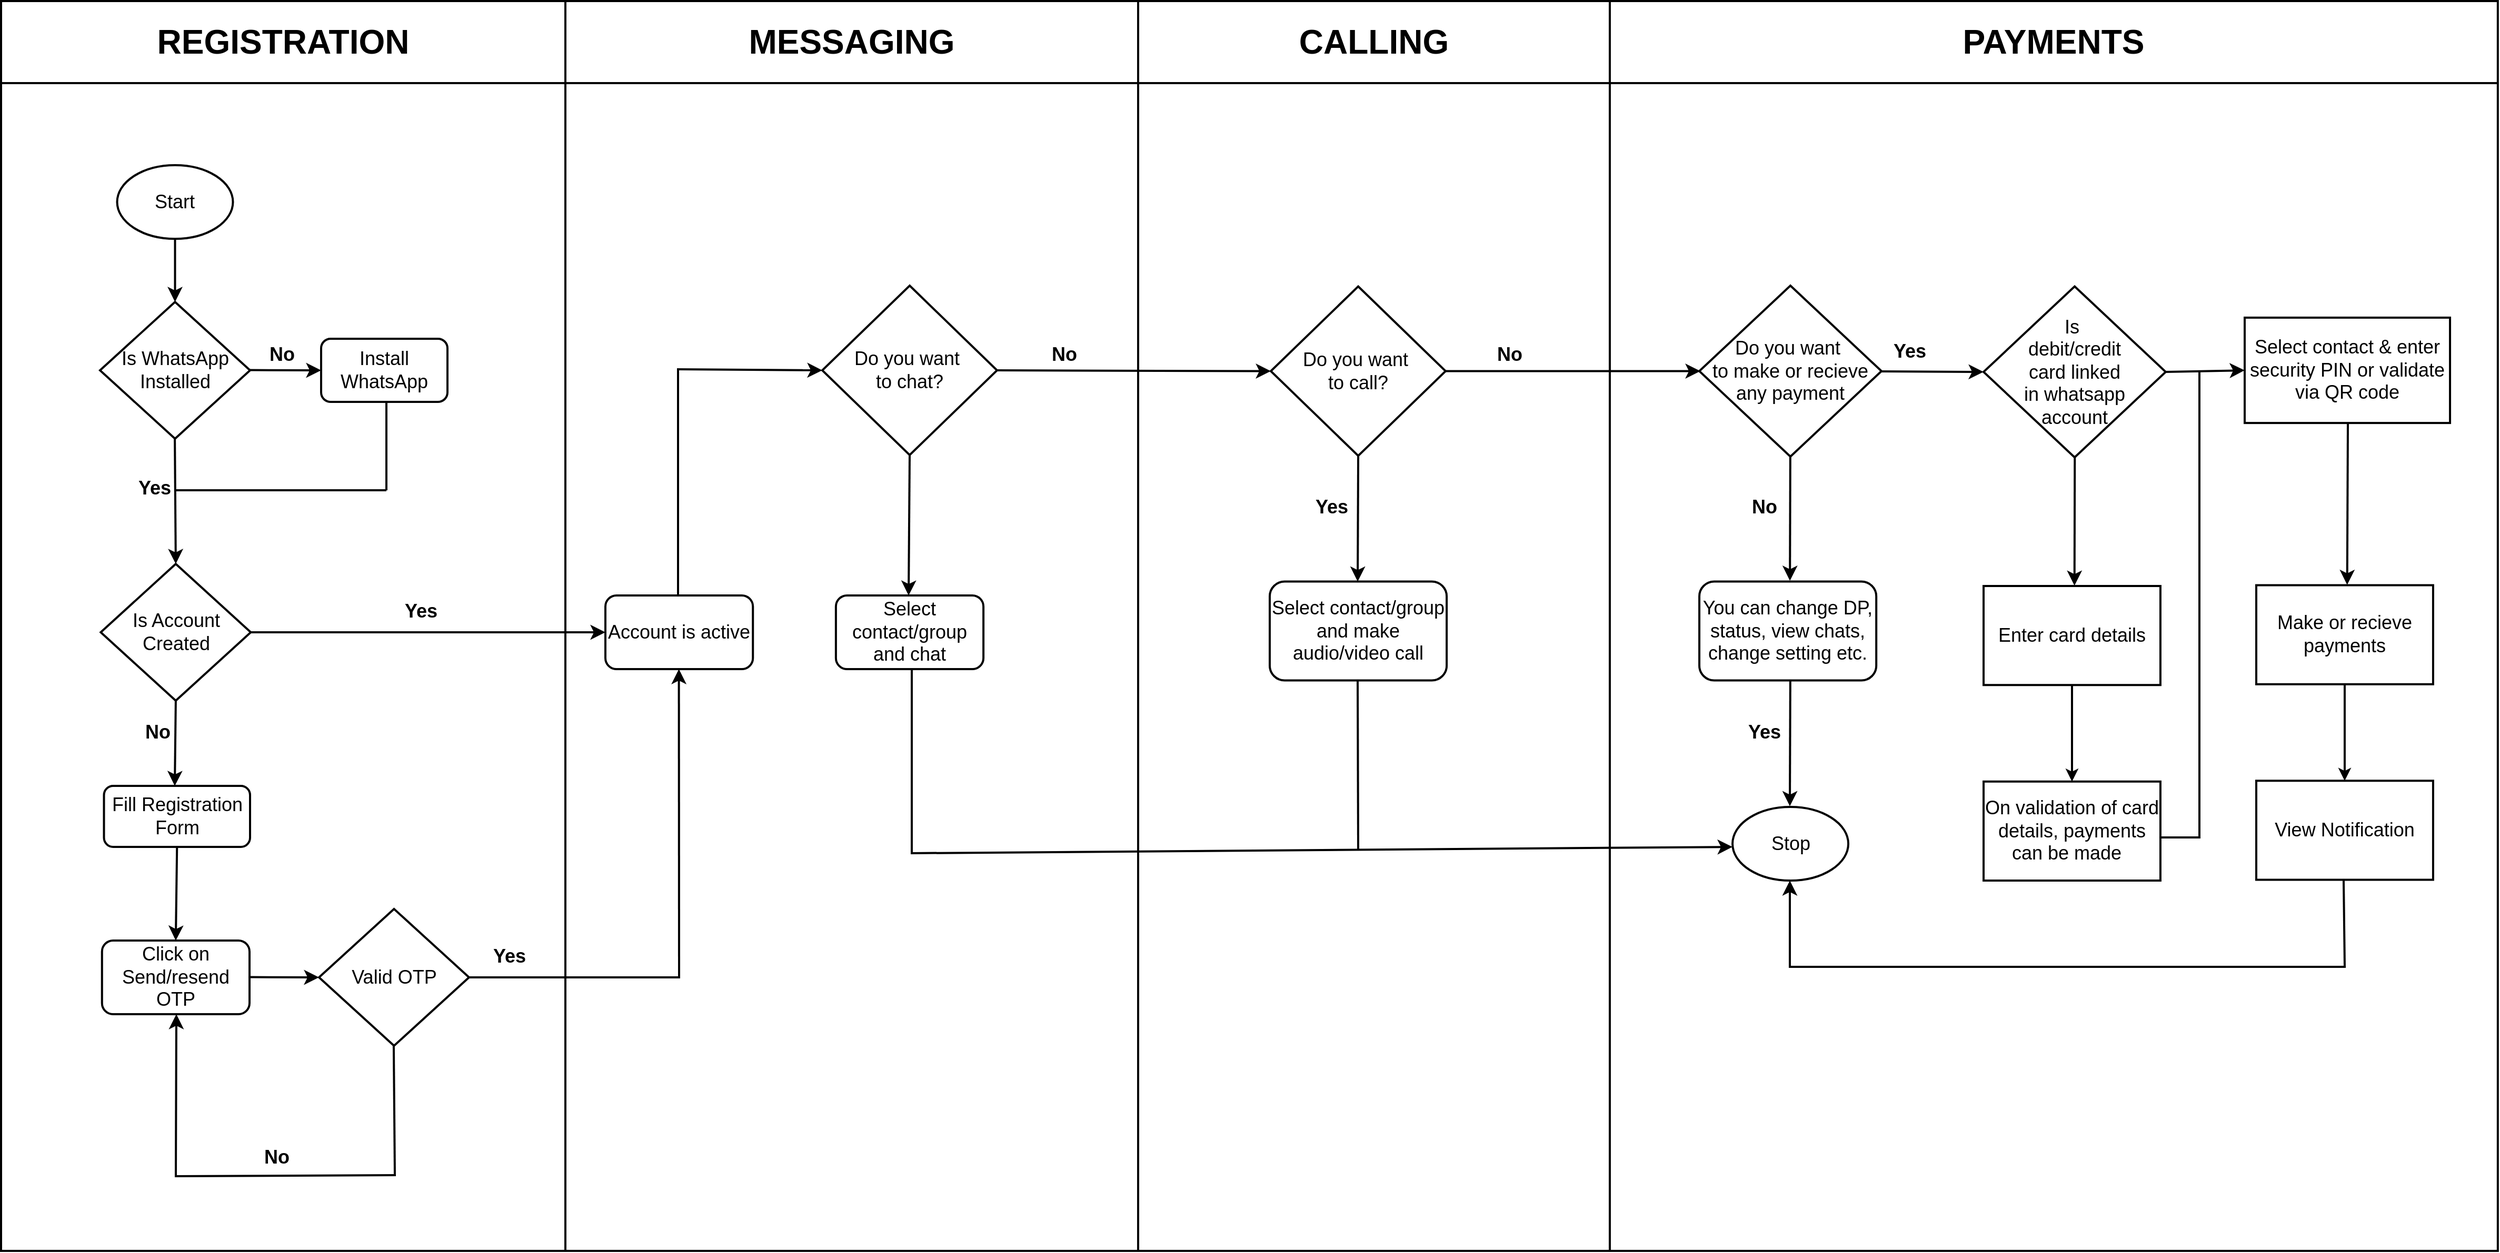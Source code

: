 <mxfile version="24.5.2" type="device">
  <diagram id="C5RBs43oDa-KdzZeNtuy" name="Page-1">
    <mxGraphModel dx="6563" dy="5458" grid="0" gridSize="10" guides="1" tooltips="1" connect="1" arrows="1" fold="1" page="1" pageScale="1" pageWidth="827" pageHeight="1169" math="0" shadow="0">
      <root>
        <mxCell id="WIyWlLk6GJQsqaUBKTNV-0" />
        <mxCell id="WIyWlLk6GJQsqaUBKTNV-1" parent="WIyWlLk6GJQsqaUBKTNV-0" />
        <mxCell id="ZECZMr-vLQMPn3KwDwAC-9" value="" style="shape=table;startSize=0;container=1;collapsible=0;childLayout=tableLayout;strokeWidth=2;" parent="WIyWlLk6GJQsqaUBKTNV-1" vertex="1">
          <mxGeometry x="-775" y="-1197" width="2371.429" height="1188" as="geometry" />
        </mxCell>
        <mxCell id="ZECZMr-vLQMPn3KwDwAC-10" value="" style="shape=tableRow;horizontal=0;startSize=0;swimlaneHead=0;swimlaneBody=0;strokeColor=inherit;top=0;left=0;bottom=0;right=0;collapsible=0;dropTarget=0;fillColor=none;points=[[0,0.5],[1,0.5]];portConstraint=eastwest;" parent="ZECZMr-vLQMPn3KwDwAC-9" vertex="1">
          <mxGeometry width="2371.429" height="78" as="geometry" />
        </mxCell>
        <mxCell id="ZECZMr-vLQMPn3KwDwAC-11" value="&lt;b&gt;&lt;font style=&quot;font-size: 32px;&quot;&gt;REGISTRATION&lt;/font&gt;&lt;/b&gt;" style="shape=partialRectangle;html=1;whiteSpace=wrap;connectable=0;strokeColor=inherit;overflow=hidden;fillColor=none;top=0;left=0;bottom=0;right=0;pointerEvents=1;" parent="ZECZMr-vLQMPn3KwDwAC-10" vertex="1">
          <mxGeometry width="536" height="78" as="geometry">
            <mxRectangle width="536" height="78" as="alternateBounds" />
          </mxGeometry>
        </mxCell>
        <mxCell id="ZECZMr-vLQMPn3KwDwAC-12" value="&lt;b&gt;&lt;font style=&quot;font-size: 32px;&quot;&gt;MESSAGING&lt;/font&gt;&lt;/b&gt;" style="shape=partialRectangle;html=1;whiteSpace=wrap;connectable=0;strokeColor=inherit;overflow=hidden;fillColor=none;top=0;left=0;bottom=0;right=0;pointerEvents=1;" parent="ZECZMr-vLQMPn3KwDwAC-10" vertex="1">
          <mxGeometry x="536" width="544" height="78" as="geometry">
            <mxRectangle width="544" height="78" as="alternateBounds" />
          </mxGeometry>
        </mxCell>
        <mxCell id="ZECZMr-vLQMPn3KwDwAC-13" value="&lt;b&gt;&lt;font style=&quot;font-size: 32px;&quot;&gt;CALLING&lt;/font&gt;&lt;/b&gt;" style="shape=partialRectangle;html=1;whiteSpace=wrap;connectable=0;strokeColor=inherit;overflow=hidden;fillColor=none;top=0;left=0;bottom=0;right=0;pointerEvents=1;" parent="ZECZMr-vLQMPn3KwDwAC-10" vertex="1">
          <mxGeometry x="1080" width="448" height="78" as="geometry">
            <mxRectangle width="448" height="78" as="alternateBounds" />
          </mxGeometry>
        </mxCell>
        <mxCell id="t-v-BBZ0oY9HuMJMpz6w-0" value="&lt;span style=&quot;font-size: 32px;&quot;&gt;&lt;b&gt;PAYMENTS&lt;/b&gt;&lt;/span&gt;" style="shape=partialRectangle;html=1;whiteSpace=wrap;connectable=0;strokeColor=inherit;overflow=hidden;fillColor=none;top=0;left=0;bottom=0;right=0;pointerEvents=1;" vertex="1" parent="ZECZMr-vLQMPn3KwDwAC-10">
          <mxGeometry x="1528" width="843" height="78" as="geometry">
            <mxRectangle width="843" height="78" as="alternateBounds" />
          </mxGeometry>
        </mxCell>
        <mxCell id="ZECZMr-vLQMPn3KwDwAC-14" value="" style="shape=tableRow;horizontal=0;startSize=0;swimlaneHead=0;swimlaneBody=0;strokeColor=inherit;top=0;left=0;bottom=0;right=0;collapsible=0;dropTarget=0;fillColor=none;points=[[0,0.5],[1,0.5]];portConstraint=eastwest;" parent="ZECZMr-vLQMPn3KwDwAC-9" vertex="1">
          <mxGeometry y="78" width="2371.429" height="1110" as="geometry" />
        </mxCell>
        <mxCell id="ZECZMr-vLQMPn3KwDwAC-15" value="" style="shape=partialRectangle;html=1;whiteSpace=wrap;connectable=0;strokeColor=inherit;overflow=hidden;fillColor=none;top=0;left=0;bottom=0;right=0;pointerEvents=1;" parent="ZECZMr-vLQMPn3KwDwAC-14" vertex="1">
          <mxGeometry width="536" height="1110" as="geometry">
            <mxRectangle width="536" height="1110" as="alternateBounds" />
          </mxGeometry>
        </mxCell>
        <mxCell id="ZECZMr-vLQMPn3KwDwAC-16" value="" style="shape=partialRectangle;html=1;whiteSpace=wrap;connectable=0;strokeColor=inherit;overflow=hidden;fillColor=none;top=0;left=0;bottom=0;right=0;pointerEvents=1;" parent="ZECZMr-vLQMPn3KwDwAC-14" vertex="1">
          <mxGeometry x="536" width="544" height="1110" as="geometry">
            <mxRectangle width="544" height="1110" as="alternateBounds" />
          </mxGeometry>
        </mxCell>
        <mxCell id="ZECZMr-vLQMPn3KwDwAC-17" value="" style="shape=partialRectangle;html=1;whiteSpace=wrap;connectable=0;strokeColor=inherit;overflow=hidden;fillColor=none;top=0;left=0;bottom=0;right=0;pointerEvents=1;" parent="ZECZMr-vLQMPn3KwDwAC-14" vertex="1">
          <mxGeometry x="1080" width="448" height="1110" as="geometry">
            <mxRectangle width="448" height="1110" as="alternateBounds" />
          </mxGeometry>
        </mxCell>
        <mxCell id="t-v-BBZ0oY9HuMJMpz6w-1" style="shape=partialRectangle;html=1;whiteSpace=wrap;connectable=0;strokeColor=inherit;overflow=hidden;fillColor=none;top=0;left=0;bottom=0;right=0;pointerEvents=1;" vertex="1" parent="ZECZMr-vLQMPn3KwDwAC-14">
          <mxGeometry x="1528" width="843" height="1110" as="geometry">
            <mxRectangle width="843" height="1110" as="alternateBounds" />
          </mxGeometry>
        </mxCell>
        <mxCell id="ZECZMr-vLQMPn3KwDwAC-2" value="&lt;font style=&quot;font-size: 18px;&quot;&gt;Start&lt;/font&gt;" style="strokeWidth=2;html=1;shape=mxgraph.flowchart.start_1;whiteSpace=wrap;" parent="WIyWlLk6GJQsqaUBKTNV-1" vertex="1">
          <mxGeometry x="-664.75" y="-1041" width="110" height="70" as="geometry" />
        </mxCell>
        <mxCell id="ZECZMr-vLQMPn3KwDwAC-3" value="" style="endArrow=classic;html=1;rounded=0;fontSize=12;startSize=8;endSize=8;curved=1;exitX=0.5;exitY=1;exitDx=0;exitDy=0;exitPerimeter=0;strokeWidth=2;" parent="WIyWlLk6GJQsqaUBKTNV-1" source="ZECZMr-vLQMPn3KwDwAC-2" edge="1">
          <mxGeometry width="50" height="50" relative="1" as="geometry">
            <mxPoint x="-654.75" y="-861" as="sourcePoint" />
            <mxPoint x="-609.75" y="-911" as="targetPoint" />
          </mxGeometry>
        </mxCell>
        <mxCell id="ZECZMr-vLQMPn3KwDwAC-4" value="&lt;font style=&quot;font-size: 18px;&quot;&gt;Is WhatsApp Installed&lt;/font&gt;" style="strokeWidth=2;html=1;shape=mxgraph.flowchart.decision;whiteSpace=wrap;" parent="WIyWlLk6GJQsqaUBKTNV-1" vertex="1">
          <mxGeometry x="-681" y="-911" width="142.5" height="130" as="geometry" />
        </mxCell>
        <mxCell id="ZECZMr-vLQMPn3KwDwAC-5" value="" style="endArrow=classic;html=1;rounded=0;fontSize=12;startSize=8;endSize=8;curved=1;exitX=0.5;exitY=1;exitDx=0;exitDy=0;exitPerimeter=0;strokeWidth=2;entryX=0;entryY=0.5;entryDx=0;entryDy=0;" parent="WIyWlLk6GJQsqaUBKTNV-1" target="ZECZMr-vLQMPn3KwDwAC-19" edge="1">
          <mxGeometry width="50" height="50" relative="1" as="geometry">
            <mxPoint x="-538.5" y="-846.2" as="sourcePoint" />
            <mxPoint x="-474.75" y="-846.2" as="targetPoint" />
          </mxGeometry>
        </mxCell>
        <mxCell id="ZECZMr-vLQMPn3KwDwAC-6" value="&lt;font style=&quot;font-size: 18px;&quot;&gt;&lt;b&gt;Yes&lt;/b&gt;&lt;/font&gt;" style="text;html=1;align=center;verticalAlign=middle;whiteSpace=wrap;rounded=0;fontSize=16;" parent="WIyWlLk6GJQsqaUBKTNV-1" vertex="1">
          <mxGeometry x="-659" y="-749" width="60" height="30" as="geometry" />
        </mxCell>
        <mxCell id="ZECZMr-vLQMPn3KwDwAC-7" value="" style="endArrow=classic;html=1;rounded=0;fontSize=12;startSize=8;endSize=8;curved=1;exitX=0.5;exitY=1;exitDx=0;exitDy=0;exitPerimeter=0;strokeWidth=2;entryX=0.5;entryY=0;entryDx=0;entryDy=0;entryPerimeter=0;" parent="WIyWlLk6GJQsqaUBKTNV-1" target="ZECZMr-vLQMPn3KwDwAC-22" edge="1">
          <mxGeometry width="50" height="50" relative="1" as="geometry">
            <mxPoint x="-609.95" y="-781" as="sourcePoint" />
            <mxPoint x="-611" y="-669" as="targetPoint" />
          </mxGeometry>
        </mxCell>
        <mxCell id="ZECZMr-vLQMPn3KwDwAC-19" value="&lt;font style=&quot;font-size: 18px;&quot;&gt;Install WhatsApp&lt;/font&gt;" style="rounded=1;whiteSpace=wrap;html=1;strokeWidth=2;" parent="WIyWlLk6GJQsqaUBKTNV-1" vertex="1">
          <mxGeometry x="-471" y="-876" width="120" height="60" as="geometry" />
        </mxCell>
        <mxCell id="ZECZMr-vLQMPn3KwDwAC-20" value="&lt;font style=&quot;font-size: 18px;&quot;&gt;&lt;b&gt;No&lt;/b&gt;&lt;/font&gt;" style="text;html=1;align=center;verticalAlign=middle;whiteSpace=wrap;rounded=0;fontSize=16;" parent="WIyWlLk6GJQsqaUBKTNV-1" vertex="1">
          <mxGeometry x="-537.81" y="-876" width="60" height="30" as="geometry" />
        </mxCell>
        <mxCell id="ZECZMr-vLQMPn3KwDwAC-22" value="&lt;font style=&quot;font-size: 18px;&quot;&gt;Is Account&lt;/font&gt;&lt;div&gt;&lt;span style=&quot;font-size: 18px;&quot;&gt;Created&lt;/span&gt;&lt;/div&gt;" style="strokeWidth=2;html=1;shape=mxgraph.flowchart.decision;whiteSpace=wrap;" parent="WIyWlLk6GJQsqaUBKTNV-1" vertex="1">
          <mxGeometry x="-680.31" y="-662" width="142.5" height="130" as="geometry" />
        </mxCell>
        <mxCell id="ZECZMr-vLQMPn3KwDwAC-25" value="" style="endArrow=none;html=1;rounded=0;fontSize=12;startSize=8;endSize=8;strokeWidth=2;" parent="WIyWlLk6GJQsqaUBKTNV-1" edge="1">
          <mxGeometry width="50" height="50" relative="1" as="geometry">
            <mxPoint x="-409" y="-732" as="sourcePoint" />
            <mxPoint x="-409" y="-816" as="targetPoint" />
          </mxGeometry>
        </mxCell>
        <mxCell id="ZECZMr-vLQMPn3KwDwAC-26" value="" style="endArrow=none;html=1;rounded=0;fontSize=12;startSize=8;endSize=8;curved=1;strokeWidth=2;" parent="WIyWlLk6GJQsqaUBKTNV-1" edge="1">
          <mxGeometry width="50" height="50" relative="1" as="geometry">
            <mxPoint x="-409" y="-732" as="sourcePoint" />
            <mxPoint x="-609" y="-732" as="targetPoint" />
          </mxGeometry>
        </mxCell>
        <mxCell id="ZECZMr-vLQMPn3KwDwAC-27" value="&lt;font style=&quot;font-size: 18px;&quot;&gt;&lt;b&gt;Yes&lt;/b&gt;&lt;/font&gt;" style="text;html=1;align=center;verticalAlign=middle;whiteSpace=wrap;rounded=0;fontSize=16;" parent="WIyWlLk6GJQsqaUBKTNV-1" vertex="1">
          <mxGeometry x="-406" y="-632" width="60" height="30" as="geometry" />
        </mxCell>
        <mxCell id="ZECZMr-vLQMPn3KwDwAC-28" value="" style="endArrow=classic;html=1;rounded=0;fontSize=12;startSize=8;endSize=8;curved=1;exitX=1;exitY=0.5;exitDx=0;exitDy=0;exitPerimeter=0;strokeWidth=2;entryX=0;entryY=0.5;entryDx=0;entryDy=0;" parent="WIyWlLk6GJQsqaUBKTNV-1" source="ZECZMr-vLQMPn3KwDwAC-22" target="ZECZMr-vLQMPn3KwDwAC-61" edge="1">
          <mxGeometry width="50" height="50" relative="1" as="geometry">
            <mxPoint x="-538.5" y="-603.2" as="sourcePoint" />
            <mxPoint x="-189" y="-602" as="targetPoint" />
          </mxGeometry>
        </mxCell>
        <mxCell id="ZECZMr-vLQMPn3KwDwAC-30" value="" style="endArrow=classic;html=1;rounded=0;fontSize=12;startSize=8;endSize=8;curved=1;exitX=0.5;exitY=1;exitDx=0;exitDy=0;exitPerimeter=0;strokeWidth=2;" parent="WIyWlLk6GJQsqaUBKTNV-1" source="ZECZMr-vLQMPn3KwDwAC-22" edge="1">
          <mxGeometry width="50" height="50" relative="1" as="geometry">
            <mxPoint x="-609.95" y="-538" as="sourcePoint" />
            <mxPoint x="-610" y="-451" as="targetPoint" />
          </mxGeometry>
        </mxCell>
        <mxCell id="ZECZMr-vLQMPn3KwDwAC-31" value="&lt;font style=&quot;font-size: 18px;&quot;&gt;&lt;b&gt;No&lt;/b&gt;&lt;/font&gt;" style="text;html=1;align=center;verticalAlign=middle;whiteSpace=wrap;rounded=0;fontSize=16;" parent="WIyWlLk6GJQsqaUBKTNV-1" vertex="1">
          <mxGeometry x="-656" y="-517" width="60" height="30" as="geometry" />
        </mxCell>
        <mxCell id="ZECZMr-vLQMPn3KwDwAC-32" value="&lt;font style=&quot;font-size: 18px;&quot;&gt;Fill Registration Form&lt;/font&gt;" style="rounded=1;whiteSpace=wrap;html=1;strokeWidth=2;" parent="WIyWlLk6GJQsqaUBKTNV-1" vertex="1">
          <mxGeometry x="-677.25" y="-451" width="138.75" height="58" as="geometry" />
        </mxCell>
        <mxCell id="ZECZMr-vLQMPn3KwDwAC-34" value="" style="endArrow=classic;html=1;rounded=0;fontSize=12;startSize=8;endSize=8;curved=1;exitX=0.5;exitY=1;exitDx=0;exitDy=0;strokeWidth=2;entryX=0.5;entryY=0;entryDx=0;entryDy=0;" parent="WIyWlLk6GJQsqaUBKTNV-1" source="ZECZMr-vLQMPn3KwDwAC-32" target="ZECZMr-vLQMPn3KwDwAC-35" edge="1">
          <mxGeometry width="50" height="50" relative="1" as="geometry">
            <mxPoint x="-609.95" y="-392" as="sourcePoint" />
            <mxPoint x="-610" y="-305" as="targetPoint" />
          </mxGeometry>
        </mxCell>
        <mxCell id="ZECZMr-vLQMPn3KwDwAC-35" value="&lt;font style=&quot;font-size: 18px;&quot;&gt;Click on Send/resend OTP&lt;/font&gt;" style="rounded=1;whiteSpace=wrap;html=1;strokeWidth=2;" parent="WIyWlLk6GJQsqaUBKTNV-1" vertex="1">
          <mxGeometry x="-679.12" y="-304" width="140.12" height="70" as="geometry" />
        </mxCell>
        <mxCell id="ZECZMr-vLQMPn3KwDwAC-36" value="" style="endArrow=classic;html=1;rounded=0;fontSize=12;startSize=8;endSize=8;curved=1;exitX=0.5;exitY=1;exitDx=0;exitDy=0;exitPerimeter=0;strokeWidth=2;entryX=0;entryY=0.5;entryDx=0;entryDy=0;entryPerimeter=0;" parent="WIyWlLk6GJQsqaUBKTNV-1" target="ZECZMr-vLQMPn3KwDwAC-40" edge="1">
          <mxGeometry width="50" height="50" relative="1" as="geometry">
            <mxPoint x="-538.5" y="-269.2" as="sourcePoint" />
            <mxPoint x="-471.0" y="-269.0" as="targetPoint" />
          </mxGeometry>
        </mxCell>
        <mxCell id="ZECZMr-vLQMPn3KwDwAC-40" value="&lt;span style=&quot;font-size: 18px;&quot;&gt;Valid OTP&lt;/span&gt;" style="strokeWidth=2;html=1;shape=mxgraph.flowchart.decision;whiteSpace=wrap;" parent="WIyWlLk6GJQsqaUBKTNV-1" vertex="1">
          <mxGeometry x="-473" y="-334" width="142.5" height="130" as="geometry" />
        </mxCell>
        <mxCell id="ZECZMr-vLQMPn3KwDwAC-41" value="" style="endArrow=none;html=1;rounded=0;fontSize=12;startSize=8;endSize=8;curved=1;strokeWidth=2;" parent="WIyWlLk6GJQsqaUBKTNV-1" edge="1">
          <mxGeometry width="50" height="50" relative="1" as="geometry">
            <mxPoint x="-130" y="-269" as="sourcePoint" />
            <mxPoint x="-330.5" y="-269" as="targetPoint" />
          </mxGeometry>
        </mxCell>
        <mxCell id="ZECZMr-vLQMPn3KwDwAC-43" value="" style="endArrow=classic;html=1;rounded=0;fontSize=12;startSize=8;endSize=8;curved=1;strokeWidth=2;" parent="WIyWlLk6GJQsqaUBKTNV-1" edge="1">
          <mxGeometry width="50" height="50" relative="1" as="geometry">
            <mxPoint x="-131" y="-269" as="sourcePoint" />
            <mxPoint x="-131.19" y="-562" as="targetPoint" />
          </mxGeometry>
        </mxCell>
        <mxCell id="ZECZMr-vLQMPn3KwDwAC-44" value="" style="endArrow=none;html=1;rounded=0;fontSize=12;startSize=8;endSize=8;curved=1;strokeWidth=2;entryX=0.498;entryY=1;entryDx=0;entryDy=0;entryPerimeter=0;" parent="WIyWlLk6GJQsqaUBKTNV-1" target="ZECZMr-vLQMPn3KwDwAC-40" edge="1">
          <mxGeometry width="50" height="50" relative="1" as="geometry">
            <mxPoint x="-401" y="-81" as="sourcePoint" />
            <mxPoint x="-402.75" y="-204" as="targetPoint" />
          </mxGeometry>
        </mxCell>
        <mxCell id="ZECZMr-vLQMPn3KwDwAC-45" value="" style="endArrow=classic;html=1;rounded=0;fontSize=12;startSize=8;endSize=8;curved=1;strokeWidth=2;entryX=0.5;entryY=1;entryDx=0;entryDy=0;" parent="WIyWlLk6GJQsqaUBKTNV-1" edge="1">
          <mxGeometry width="50" height="50" relative="1" as="geometry">
            <mxPoint x="-609" y="-80" as="sourcePoint" />
            <mxPoint x="-608.5" y="-234" as="targetPoint" />
          </mxGeometry>
        </mxCell>
        <mxCell id="ZECZMr-vLQMPn3KwDwAC-46" value="" style="endArrow=none;html=1;rounded=0;fontSize=12;startSize=8;endSize=8;curved=1;strokeWidth=2;" parent="WIyWlLk6GJQsqaUBKTNV-1" edge="1">
          <mxGeometry width="50" height="50" relative="1" as="geometry">
            <mxPoint x="-400" y="-81" as="sourcePoint" />
            <mxPoint x="-610" y="-80" as="targetPoint" />
          </mxGeometry>
        </mxCell>
        <mxCell id="ZECZMr-vLQMPn3KwDwAC-47" value="&lt;font style=&quot;font-size: 18px;&quot;&gt;&lt;b&gt;No&lt;/b&gt;&lt;/font&gt;" style="text;html=1;align=center;verticalAlign=middle;whiteSpace=wrap;rounded=0;fontSize=16;" parent="WIyWlLk6GJQsqaUBKTNV-1" vertex="1">
          <mxGeometry x="-543" y="-113" width="60" height="30" as="geometry" />
        </mxCell>
        <mxCell id="ZECZMr-vLQMPn3KwDwAC-48" value="&lt;font style=&quot;font-size: 18px;&quot;&gt;&lt;b&gt;Yes&lt;/b&gt;&lt;/font&gt;" style="text;html=1;align=center;verticalAlign=middle;whiteSpace=wrap;rounded=0;fontSize=16;" parent="WIyWlLk6GJQsqaUBKTNV-1" vertex="1">
          <mxGeometry x="-322" y="-304" width="60" height="30" as="geometry" />
        </mxCell>
        <mxCell id="ZECZMr-vLQMPn3KwDwAC-49" value="&lt;span style=&quot;font-size: 18px;&quot;&gt;Do you want&amp;nbsp;&lt;/span&gt;&lt;div&gt;&lt;span style=&quot;font-size: 18px;&quot;&gt;to chat?&lt;/span&gt;&lt;/div&gt;" style="strokeWidth=2;html=1;shape=mxgraph.flowchart.decision;whiteSpace=wrap;" parent="WIyWlLk6GJQsqaUBKTNV-1" vertex="1">
          <mxGeometry x="5" y="-926.5" width="166" height="161" as="geometry" />
        </mxCell>
        <mxCell id="ZECZMr-vLQMPn3KwDwAC-50" value="" style="endArrow=none;html=1;rounded=0;fontSize=12;startSize=8;endSize=8;curved=1;strokeWidth=2;" parent="WIyWlLk6GJQsqaUBKTNV-1" edge="1">
          <mxGeometry width="50" height="50" relative="1" as="geometry">
            <mxPoint x="-132" y="-632" as="sourcePoint" />
            <mxPoint x="-132" y="-847" as="targetPoint" />
          </mxGeometry>
        </mxCell>
        <mxCell id="ZECZMr-vLQMPn3KwDwAC-52" value="" style="endArrow=classic;html=1;rounded=0;fontSize=12;startSize=8;endSize=8;curved=1;strokeWidth=2;entryX=0;entryY=0.5;entryDx=0;entryDy=0;entryPerimeter=0;" parent="WIyWlLk6GJQsqaUBKTNV-1" target="ZECZMr-vLQMPn3KwDwAC-49" edge="1">
          <mxGeometry width="50" height="50" relative="1" as="geometry">
            <mxPoint x="-133" y="-847" as="sourcePoint" />
            <mxPoint x="3.5" y="-846.33" as="targetPoint" />
          </mxGeometry>
        </mxCell>
        <mxCell id="ZECZMr-vLQMPn3KwDwAC-53" value="" style="endArrow=classic;html=1;rounded=0;fontSize=12;startSize=8;endSize=8;curved=1;strokeWidth=2;entryX=0;entryY=0.5;entryDx=0;entryDy=0;entryPerimeter=0;exitX=1;exitY=0.5;exitDx=0;exitDy=0;exitPerimeter=0;" parent="WIyWlLk6GJQsqaUBKTNV-1" source="ZECZMr-vLQMPn3KwDwAC-49" target="ZECZMr-vLQMPn3KwDwAC-54" edge="1">
          <mxGeometry width="50" height="50" relative="1" as="geometry">
            <mxPoint x="171" y="-846.53" as="sourcePoint" />
            <mxPoint x="402" y="-846" as="targetPoint" />
          </mxGeometry>
        </mxCell>
        <mxCell id="ZECZMr-vLQMPn3KwDwAC-54" value="&lt;span style=&quot;font-size: 18px;&quot;&gt;Do you want&amp;nbsp;&lt;/span&gt;&lt;div&gt;&lt;span style=&quot;font-size: 18px;&quot;&gt;to call?&lt;/span&gt;&lt;/div&gt;" style="strokeWidth=2;html=1;shape=mxgraph.flowchart.decision;whiteSpace=wrap;" parent="WIyWlLk6GJQsqaUBKTNV-1" vertex="1">
          <mxGeometry x="431.03" y="-925.75" width="166" height="161" as="geometry" />
        </mxCell>
        <mxCell id="ZECZMr-vLQMPn3KwDwAC-55" value="" style="endArrow=classic;html=1;rounded=0;fontSize=12;startSize=8;endSize=8;curved=1;strokeWidth=2;exitX=0.5;exitY=1;exitDx=0;exitDy=0;exitPerimeter=0;" parent="WIyWlLk6GJQsqaUBKTNV-1" source="ZECZMr-vLQMPn3KwDwAC-49" edge="1">
          <mxGeometry width="50" height="50" relative="1" as="geometry">
            <mxPoint x="87" y="-765" as="sourcePoint" />
            <mxPoint x="87" y="-632" as="targetPoint" />
          </mxGeometry>
        </mxCell>
        <mxCell id="ZECZMr-vLQMPn3KwDwAC-56" value="&lt;font style=&quot;font-size: 18px;&quot;&gt;Select contact/group and chat&lt;/font&gt;" style="rounded=1;whiteSpace=wrap;html=1;strokeWidth=2;" parent="WIyWlLk6GJQsqaUBKTNV-1" vertex="1">
          <mxGeometry x="17.94" y="-632" width="140.12" height="70" as="geometry" />
        </mxCell>
        <mxCell id="ZECZMr-vLQMPn3KwDwAC-57" value="&lt;font style=&quot;font-size: 18px;&quot;&gt;Select contact/group and make audio/video call&lt;/font&gt;" style="rounded=1;whiteSpace=wrap;html=1;strokeWidth=2;" parent="WIyWlLk6GJQsqaUBKTNV-1" vertex="1">
          <mxGeometry x="430" y="-645.25" width="168.06" height="94" as="geometry" />
        </mxCell>
        <mxCell id="ZECZMr-vLQMPn3KwDwAC-59" value="" style="endArrow=classic;html=1;rounded=0;fontSize=12;startSize=8;endSize=8;curved=1;strokeWidth=2;exitX=0.5;exitY=1;exitDx=0;exitDy=0;exitPerimeter=0;" parent="WIyWlLk6GJQsqaUBKTNV-1" source="ZECZMr-vLQMPn3KwDwAC-54" edge="1">
          <mxGeometry width="50" height="50" relative="1" as="geometry">
            <mxPoint x="515.03" y="-765.25" as="sourcePoint" />
            <mxPoint x="513.53" y="-645.25" as="targetPoint" />
          </mxGeometry>
        </mxCell>
        <mxCell id="ZECZMr-vLQMPn3KwDwAC-82" value="" style="edgeStyle=none;curved=1;rounded=0;orthogonalLoop=1;jettySize=auto;html=1;fontSize=12;startSize=8;endSize=8;strokeWidth=2;entryX=0.512;entryY=-0.008;entryDx=0;entryDy=0;entryPerimeter=0;" parent="WIyWlLk6GJQsqaUBKTNV-1" target="ZECZMr-vLQMPn3KwDwAC-60" edge="1">
          <mxGeometry relative="1" as="geometry">
            <mxPoint x="924.43" y="-765.5" as="sourcePoint" />
            <mxPoint x="924.43" y="-648.5" as="targetPoint" />
          </mxGeometry>
        </mxCell>
        <mxCell id="ZECZMr-vLQMPn3KwDwAC-60" value="&lt;span style=&quot;font-size: 18px;&quot;&gt;You can change DP, status, view chats, change setting etc.&lt;/span&gt;" style="rounded=1;whiteSpace=wrap;html=1;strokeWidth=2;" parent="WIyWlLk6GJQsqaUBKTNV-1" vertex="1">
          <mxGeometry x="838.03" y="-645.25" width="168.06" height="94" as="geometry" />
        </mxCell>
        <mxCell id="ZECZMr-vLQMPn3KwDwAC-61" value="&lt;span style=&quot;font-size: 18px;&quot;&gt;Account is active&lt;/span&gt;" style="rounded=1;whiteSpace=wrap;html=1;strokeWidth=2;" parent="WIyWlLk6GJQsqaUBKTNV-1" vertex="1">
          <mxGeometry x="-201" y="-632" width="140.12" height="70" as="geometry" />
        </mxCell>
        <mxCell id="ZECZMr-vLQMPn3KwDwAC-65" value="&lt;font style=&quot;font-size: 18px;&quot;&gt;&lt;b&gt;No&lt;/b&gt;&lt;/font&gt;" style="text;html=1;align=center;verticalAlign=middle;whiteSpace=wrap;rounded=0;fontSize=16;" parent="WIyWlLk6GJQsqaUBKTNV-1" vertex="1">
          <mxGeometry x="205" y="-876" width="60" height="30" as="geometry" />
        </mxCell>
        <mxCell id="ZECZMr-vLQMPn3KwDwAC-66" value="&lt;font style=&quot;font-size: 18px;&quot;&gt;&lt;b&gt;No&lt;/b&gt;&lt;/font&gt;" style="text;html=1;align=center;verticalAlign=middle;whiteSpace=wrap;rounded=0;fontSize=16;" parent="WIyWlLk6GJQsqaUBKTNV-1" vertex="1">
          <mxGeometry x="628" y="-876" width="60" height="30" as="geometry" />
        </mxCell>
        <mxCell id="ZECZMr-vLQMPn3KwDwAC-67" value="&lt;font style=&quot;font-size: 18px;&quot;&gt;&lt;b&gt;Yes&lt;/b&gt;&lt;/font&gt;" style="text;html=1;align=center;verticalAlign=middle;whiteSpace=wrap;rounded=0;fontSize=16;" parent="WIyWlLk6GJQsqaUBKTNV-1" vertex="1">
          <mxGeometry x="459.03" y="-731.25" width="60" height="30" as="geometry" />
        </mxCell>
        <mxCell id="ZECZMr-vLQMPn3KwDwAC-79" value="&lt;font style=&quot;font-size: 18px;&quot;&gt;Stop&lt;/font&gt;" style="strokeWidth=2;html=1;shape=mxgraph.flowchart.start_1;whiteSpace=wrap;" parent="WIyWlLk6GJQsqaUBKTNV-1" vertex="1">
          <mxGeometry x="869.53" y="-431" width="110" height="70" as="geometry" />
        </mxCell>
        <mxCell id="t-v-BBZ0oY9HuMJMpz6w-2" value="" style="endArrow=classic;html=1;rounded=0;fontSize=12;startSize=8;endSize=8;curved=1;strokeWidth=2;exitX=1;exitY=0.5;exitDx=0;exitDy=0;exitPerimeter=0;" edge="1" parent="WIyWlLk6GJQsqaUBKTNV-1">
          <mxGeometry width="50" height="50" relative="1" as="geometry">
            <mxPoint x="597.03" y="-845.25" as="sourcePoint" />
            <mxPoint x="839.03" y="-845.25" as="targetPoint" />
          </mxGeometry>
        </mxCell>
        <mxCell id="t-v-BBZ0oY9HuMJMpz6w-3" value="&lt;span style=&quot;font-size: 18px;&quot;&gt;Do you want&amp;nbsp;&lt;/span&gt;&lt;div&gt;&lt;span style=&quot;font-size: 18px;&quot;&gt;to make or recieve&lt;/span&gt;&lt;/div&gt;&lt;div&gt;&lt;span style=&quot;font-size: 18px;&quot;&gt;any payment&lt;/span&gt;&lt;/div&gt;" style="strokeWidth=2;html=1;shape=mxgraph.flowchart.decision;whiteSpace=wrap;" vertex="1" parent="WIyWlLk6GJQsqaUBKTNV-1">
          <mxGeometry x="838.03" y="-926.5" width="173" height="162.5" as="geometry" />
        </mxCell>
        <mxCell id="t-v-BBZ0oY9HuMJMpz6w-10" value="" style="endArrow=classic;html=1;rounded=0;fontSize=12;startSize=8;endSize=8;curved=1;strokeWidth=2;entryX=0;entryY=0.5;entryDx=0;entryDy=0;" edge="1" parent="WIyWlLk6GJQsqaUBKTNV-1">
          <mxGeometry width="50" height="50" relative="1" as="geometry">
            <mxPoint x="89" y="-387" as="sourcePoint" />
            <mxPoint x="869.53" y="-393" as="targetPoint" />
          </mxGeometry>
        </mxCell>
        <mxCell id="t-v-BBZ0oY9HuMJMpz6w-11" value="" style="endArrow=none;html=1;rounded=0;fontSize=12;startSize=8;endSize=8;curved=1;strokeWidth=2;" edge="1" parent="WIyWlLk6GJQsqaUBKTNV-1">
          <mxGeometry width="50" height="50" relative="1" as="geometry">
            <mxPoint x="90" y="-387" as="sourcePoint" />
            <mxPoint x="90" y="-562" as="targetPoint" />
          </mxGeometry>
        </mxCell>
        <mxCell id="t-v-BBZ0oY9HuMJMpz6w-13" value="&lt;span style=&quot;font-size: 18px;&quot;&gt;Is&amp;nbsp;&lt;/span&gt;&lt;div&gt;&lt;span style=&quot;font-size: 18px;&quot;&gt;debit/credit card&amp;nbsp;&lt;/span&gt;&lt;span style=&quot;background-color: initial; font-size: 18px;&quot;&gt;linked&lt;/span&gt;&lt;/div&gt;&lt;div&gt;&lt;span style=&quot;font-size: 18px; background-color: initial;&quot;&gt;in whatsapp&lt;/span&gt;&lt;div&gt;&lt;span style=&quot;font-size: 18px;&quot;&gt;account&lt;/span&gt;&lt;/div&gt;&lt;/div&gt;" style="strokeWidth=2;html=1;shape=mxgraph.flowchart.decision;whiteSpace=wrap;" vertex="1" parent="WIyWlLk6GJQsqaUBKTNV-1">
          <mxGeometry x="1108" y="-925.75" width="173" height="162.5" as="geometry" />
        </mxCell>
        <mxCell id="t-v-BBZ0oY9HuMJMpz6w-15" value="" style="endArrow=classic;html=1;rounded=0;fontSize=12;startSize=8;endSize=8;curved=1;strokeWidth=2;entryX=0;entryY=0.5;entryDx=0;entryDy=0;entryPerimeter=0;" edge="1" parent="WIyWlLk6GJQsqaUBKTNV-1" target="t-v-BBZ0oY9HuMJMpz6w-13">
          <mxGeometry width="50" height="50" relative="1" as="geometry">
            <mxPoint x="1010" y="-845" as="sourcePoint" />
            <mxPoint x="1104.97" y="-846.94" as="targetPoint" />
          </mxGeometry>
        </mxCell>
        <mxCell id="t-v-BBZ0oY9HuMJMpz6w-16" value="" style="endArrow=classic;html=1;rounded=0;fontSize=12;startSize=8;endSize=8;curved=1;strokeWidth=2;exitX=1;exitY=0.5;exitDx=0;exitDy=0;exitPerimeter=0;entryX=0;entryY=0.5;entryDx=0;entryDy=0;" edge="1" parent="WIyWlLk6GJQsqaUBKTNV-1" source="t-v-BBZ0oY9HuMJMpz6w-13" target="t-v-BBZ0oY9HuMJMpz6w-17">
          <mxGeometry width="50" height="50" relative="1" as="geometry">
            <mxPoint x="1275.97" y="-846" as="sourcePoint" />
            <mxPoint x="1347.97" y="-847.94" as="targetPoint" />
          </mxGeometry>
        </mxCell>
        <mxCell id="t-v-BBZ0oY9HuMJMpz6w-17" value="&lt;font style=&quot;font-size: 18px;&quot;&gt;Select contact &amp;amp; enter security PIN or validate via QR code&lt;/font&gt;" style="rounded=0;whiteSpace=wrap;html=1;strokeWidth=2;" vertex="1" parent="WIyWlLk6GJQsqaUBKTNV-1">
          <mxGeometry x="1356" y="-896.07" width="195.03" height="100.13" as="geometry" />
        </mxCell>
        <mxCell id="t-v-BBZ0oY9HuMJMpz6w-21" value="&lt;font style=&quot;font-size: 18px;&quot;&gt;&lt;b&gt;No&lt;/b&gt;&lt;/font&gt;" style="text;html=1;align=center;verticalAlign=middle;whiteSpace=wrap;rounded=0;fontSize=16;" vertex="1" parent="WIyWlLk6GJQsqaUBKTNV-1">
          <mxGeometry x="870" y="-731.25" width="60" height="30" as="geometry" />
        </mxCell>
        <mxCell id="t-v-BBZ0oY9HuMJMpz6w-22" value="&lt;font style=&quot;font-size: 18px;&quot;&gt;&lt;b&gt;Yes&lt;/b&gt;&lt;/font&gt;" style="text;html=1;align=center;verticalAlign=middle;whiteSpace=wrap;rounded=0;fontSize=16;" vertex="1" parent="WIyWlLk6GJQsqaUBKTNV-1">
          <mxGeometry x="1008" y="-879" width="60" height="30" as="geometry" />
        </mxCell>
        <mxCell id="t-v-BBZ0oY9HuMJMpz6w-25" value="" style="edgeStyle=none;curved=1;rounded=0;orthogonalLoop=1;jettySize=auto;html=1;fontSize=12;startSize=8;endSize=8;strokeWidth=2;entryX=0.512;entryY=-0.008;entryDx=0;entryDy=0;entryPerimeter=0;" edge="1" parent="WIyWlLk6GJQsqaUBKTNV-1">
          <mxGeometry relative="1" as="geometry">
            <mxPoint x="924.43" y="-551.25" as="sourcePoint" />
            <mxPoint x="924" y="-431.75" as="targetPoint" />
          </mxGeometry>
        </mxCell>
        <mxCell id="t-v-BBZ0oY9HuMJMpz6w-26" value="&lt;font style=&quot;font-size: 18px;&quot;&gt;&lt;b&gt;Yes&lt;/b&gt;&lt;/font&gt;" style="text;html=1;align=center;verticalAlign=middle;whiteSpace=wrap;rounded=0;fontSize=16;" vertex="1" parent="WIyWlLk6GJQsqaUBKTNV-1">
          <mxGeometry x="870" y="-517" width="60" height="30" as="geometry" />
        </mxCell>
        <mxCell id="t-v-BBZ0oY9HuMJMpz6w-32" value="" style="edgeStyle=orthogonalEdgeStyle;rounded=0;orthogonalLoop=1;jettySize=auto;html=1;strokeWidth=2;" edge="1" parent="WIyWlLk6GJQsqaUBKTNV-1" source="t-v-BBZ0oY9HuMJMpz6w-28" target="t-v-BBZ0oY9HuMJMpz6w-29">
          <mxGeometry relative="1" as="geometry" />
        </mxCell>
        <mxCell id="t-v-BBZ0oY9HuMJMpz6w-28" value="&lt;font style=&quot;font-size: 18px;&quot;&gt;Enter card details&lt;/font&gt;" style="rounded=0;whiteSpace=wrap;html=1;strokeWidth=2;" vertex="1" parent="WIyWlLk6GJQsqaUBKTNV-1">
          <mxGeometry x="1108" y="-641" width="167.97" height="94.13" as="geometry" />
        </mxCell>
        <mxCell id="t-v-BBZ0oY9HuMJMpz6w-29" value="&lt;font style=&quot;font-size: 18px;&quot;&gt;On validation of card details, payments can be made&amp;nbsp;&amp;nbsp;&lt;/font&gt;" style="rounded=0;whiteSpace=wrap;html=1;strokeWidth=2;" vertex="1" parent="WIyWlLk6GJQsqaUBKTNV-1">
          <mxGeometry x="1108" y="-455.13" width="167.97" height="94.13" as="geometry" />
        </mxCell>
        <mxCell id="t-v-BBZ0oY9HuMJMpz6w-34" value="" style="edgeStyle=none;curved=1;rounded=0;orthogonalLoop=1;jettySize=auto;html=1;fontSize=12;startSize=8;endSize=8;strokeWidth=2;entryX=0.514;entryY=-0.004;entryDx=0;entryDy=0;entryPerimeter=0;" edge="1" parent="WIyWlLk6GJQsqaUBKTNV-1" target="t-v-BBZ0oY9HuMJMpz6w-28">
          <mxGeometry relative="1" as="geometry">
            <mxPoint x="1194.63" y="-764.75" as="sourcePoint" />
            <mxPoint x="1194.2" y="-645.25" as="targetPoint" />
          </mxGeometry>
        </mxCell>
        <mxCell id="t-v-BBZ0oY9HuMJMpz6w-35" value="" style="endArrow=none;html=1;rounded=0;strokeWidth=2;" edge="1" parent="WIyWlLk6GJQsqaUBKTNV-1">
          <mxGeometry width="50" height="50" relative="1" as="geometry">
            <mxPoint x="1314" y="-402" as="sourcePoint" />
            <mxPoint x="1275.97" y="-402.002" as="targetPoint" />
          </mxGeometry>
        </mxCell>
        <mxCell id="t-v-BBZ0oY9HuMJMpz6w-36" value="" style="endArrow=none;html=1;rounded=0;strokeWidth=2;" edge="1" parent="WIyWlLk6GJQsqaUBKTNV-1">
          <mxGeometry width="50" height="50" relative="1" as="geometry">
            <mxPoint x="1313" y="-845" as="sourcePoint" />
            <mxPoint x="1313" y="-402.002" as="targetPoint" />
          </mxGeometry>
        </mxCell>
        <mxCell id="t-v-BBZ0oY9HuMJMpz6w-37" value="&lt;font style=&quot;font-size: 18px;&quot;&gt;Make or recieve payments&lt;/font&gt;" style="rounded=0;whiteSpace=wrap;html=1;strokeWidth=2;" vertex="1" parent="WIyWlLk6GJQsqaUBKTNV-1">
          <mxGeometry x="1367" y="-641.75" width="167.97" height="94.13" as="geometry" />
        </mxCell>
        <mxCell id="t-v-BBZ0oY9HuMJMpz6w-38" value="&lt;font style=&quot;font-size: 18px;&quot;&gt;View Notification&lt;/font&gt;" style="rounded=0;whiteSpace=wrap;html=1;strokeWidth=2;" vertex="1" parent="WIyWlLk6GJQsqaUBKTNV-1">
          <mxGeometry x="1367" y="-455.88" width="167.97" height="94.13" as="geometry" />
        </mxCell>
        <mxCell id="t-v-BBZ0oY9HuMJMpz6w-39" value="" style="edgeStyle=orthogonalEdgeStyle;rounded=0;orthogonalLoop=1;jettySize=auto;html=1;strokeWidth=2;" edge="1" source="t-v-BBZ0oY9HuMJMpz6w-37" target="t-v-BBZ0oY9HuMJMpz6w-38" parent="WIyWlLk6GJQsqaUBKTNV-1">
          <mxGeometry relative="1" as="geometry" />
        </mxCell>
        <mxCell id="t-v-BBZ0oY9HuMJMpz6w-40" value="" style="edgeStyle=none;curved=1;rounded=0;orthogonalLoop=1;jettySize=auto;html=1;fontSize=12;startSize=8;endSize=8;strokeWidth=2;entryX=0.514;entryY=-0.004;entryDx=0;entryDy=0;entryPerimeter=0;" edge="1" target="t-v-BBZ0oY9HuMJMpz6w-37" parent="WIyWlLk6GJQsqaUBKTNV-1">
          <mxGeometry relative="1" as="geometry">
            <mxPoint x="1454" y="-795" as="sourcePoint" />
            <mxPoint x="1453.2" y="-646" as="targetPoint" />
          </mxGeometry>
        </mxCell>
        <mxCell id="t-v-BBZ0oY9HuMJMpz6w-41" value="" style="endArrow=none;html=1;rounded=0;fontSize=12;startSize=8;endSize=8;curved=1;strokeWidth=2;" edge="1" parent="WIyWlLk6GJQsqaUBKTNV-1">
          <mxGeometry width="50" height="50" relative="1" as="geometry">
            <mxPoint x="514" y="-390" as="sourcePoint" />
            <mxPoint x="513.5" y="-551.25" as="targetPoint" />
          </mxGeometry>
        </mxCell>
        <mxCell id="t-v-BBZ0oY9HuMJMpz6w-42" value="" style="edgeStyle=none;curved=1;rounded=0;orthogonalLoop=1;jettySize=auto;html=1;fontSize=12;startSize=8;endSize=8;strokeWidth=2;" edge="1" parent="WIyWlLk6GJQsqaUBKTNV-1">
          <mxGeometry relative="1" as="geometry">
            <mxPoint x="924" y="-278" as="sourcePoint" />
            <mxPoint x="924" y="-361" as="targetPoint" />
          </mxGeometry>
        </mxCell>
        <mxCell id="t-v-BBZ0oY9HuMJMpz6w-43" value="" style="endArrow=none;html=1;rounded=0;strokeWidth=2;" edge="1" parent="WIyWlLk6GJQsqaUBKTNV-1">
          <mxGeometry width="50" height="50" relative="1" as="geometry">
            <mxPoint x="1452" y="-279" as="sourcePoint" />
            <mxPoint x="925" y="-279" as="targetPoint" />
          </mxGeometry>
        </mxCell>
        <mxCell id="t-v-BBZ0oY9HuMJMpz6w-44" value="" style="endArrow=none;html=1;rounded=0;strokeWidth=2;entryX=0.5;entryY=1;entryDx=0;entryDy=0;" edge="1" parent="WIyWlLk6GJQsqaUBKTNV-1">
          <mxGeometry width="50" height="50" relative="1" as="geometry">
            <mxPoint x="1451" y="-279" as="sourcePoint" />
            <mxPoint x="1449.975" y="-361.75" as="targetPoint" />
          </mxGeometry>
        </mxCell>
      </root>
    </mxGraphModel>
  </diagram>
</mxfile>
